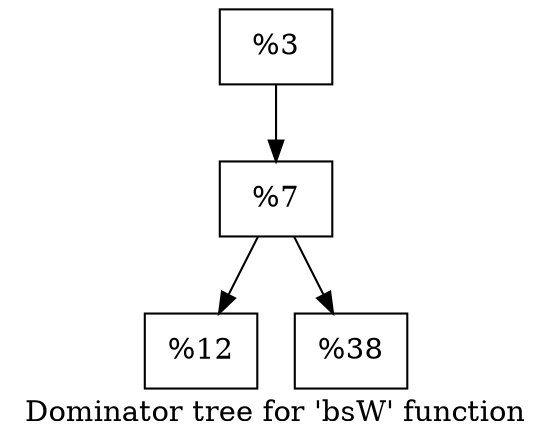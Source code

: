 digraph "Dominator tree for 'bsW' function" {
	label="Dominator tree for 'bsW' function";

	Node0x210f750 [shape=record,label="{%3}"];
	Node0x210f750 -> Node0x2227a80;
	Node0x2227a80 [shape=record,label="{%7}"];
	Node0x2227a80 -> Node0x215c320;
	Node0x2227a80 -> Node0x20b74d0;
	Node0x215c320 [shape=record,label="{%12}"];
	Node0x20b74d0 [shape=record,label="{%38}"];
}
